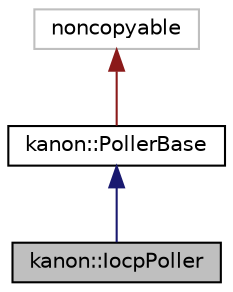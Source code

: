 digraph "kanon::IocpPoller"
{
 // INTERACTIVE_SVG=YES
 // LATEX_PDF_SIZE
  bgcolor="transparent";
  edge [fontname="Helvetica",fontsize="10",labelfontname="Helvetica",labelfontsize="10"];
  node [fontname="Helvetica",fontsize="10",shape=record];
  Node1 [label="kanon::IocpPoller",height=0.2,width=0.4,color="black", fillcolor="grey75", style="filled", fontcolor="black",tooltip=" "];
  Node2 -> Node1 [dir="back",color="midnightblue",fontsize="10",style="solid",fontname="Helvetica"];
  Node2 [label="kanon::PollerBase",height=0.2,width=0.4,color="black",URL="$classkanon_1_1PollerBase.html",tooltip="Abstract base class of Poller and Epoller."];
  Node3 -> Node2 [dir="back",color="firebrick4",fontsize="10",style="solid",fontname="Helvetica"];
  Node3 [label="noncopyable",height=0.2,width=0.4,color="grey75",tooltip=" "];
}
